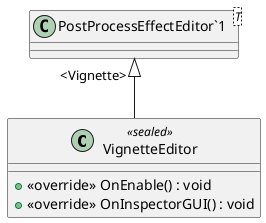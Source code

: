 @startuml
class VignetteEditor <<sealed>> {
    + <<override>> OnEnable() : void
    + <<override>> OnInspectorGUI() : void
}
class "PostProcessEffectEditor`1"<T> {
}
"PostProcessEffectEditor`1" "<Vignette>" <|-- VignetteEditor
@enduml
